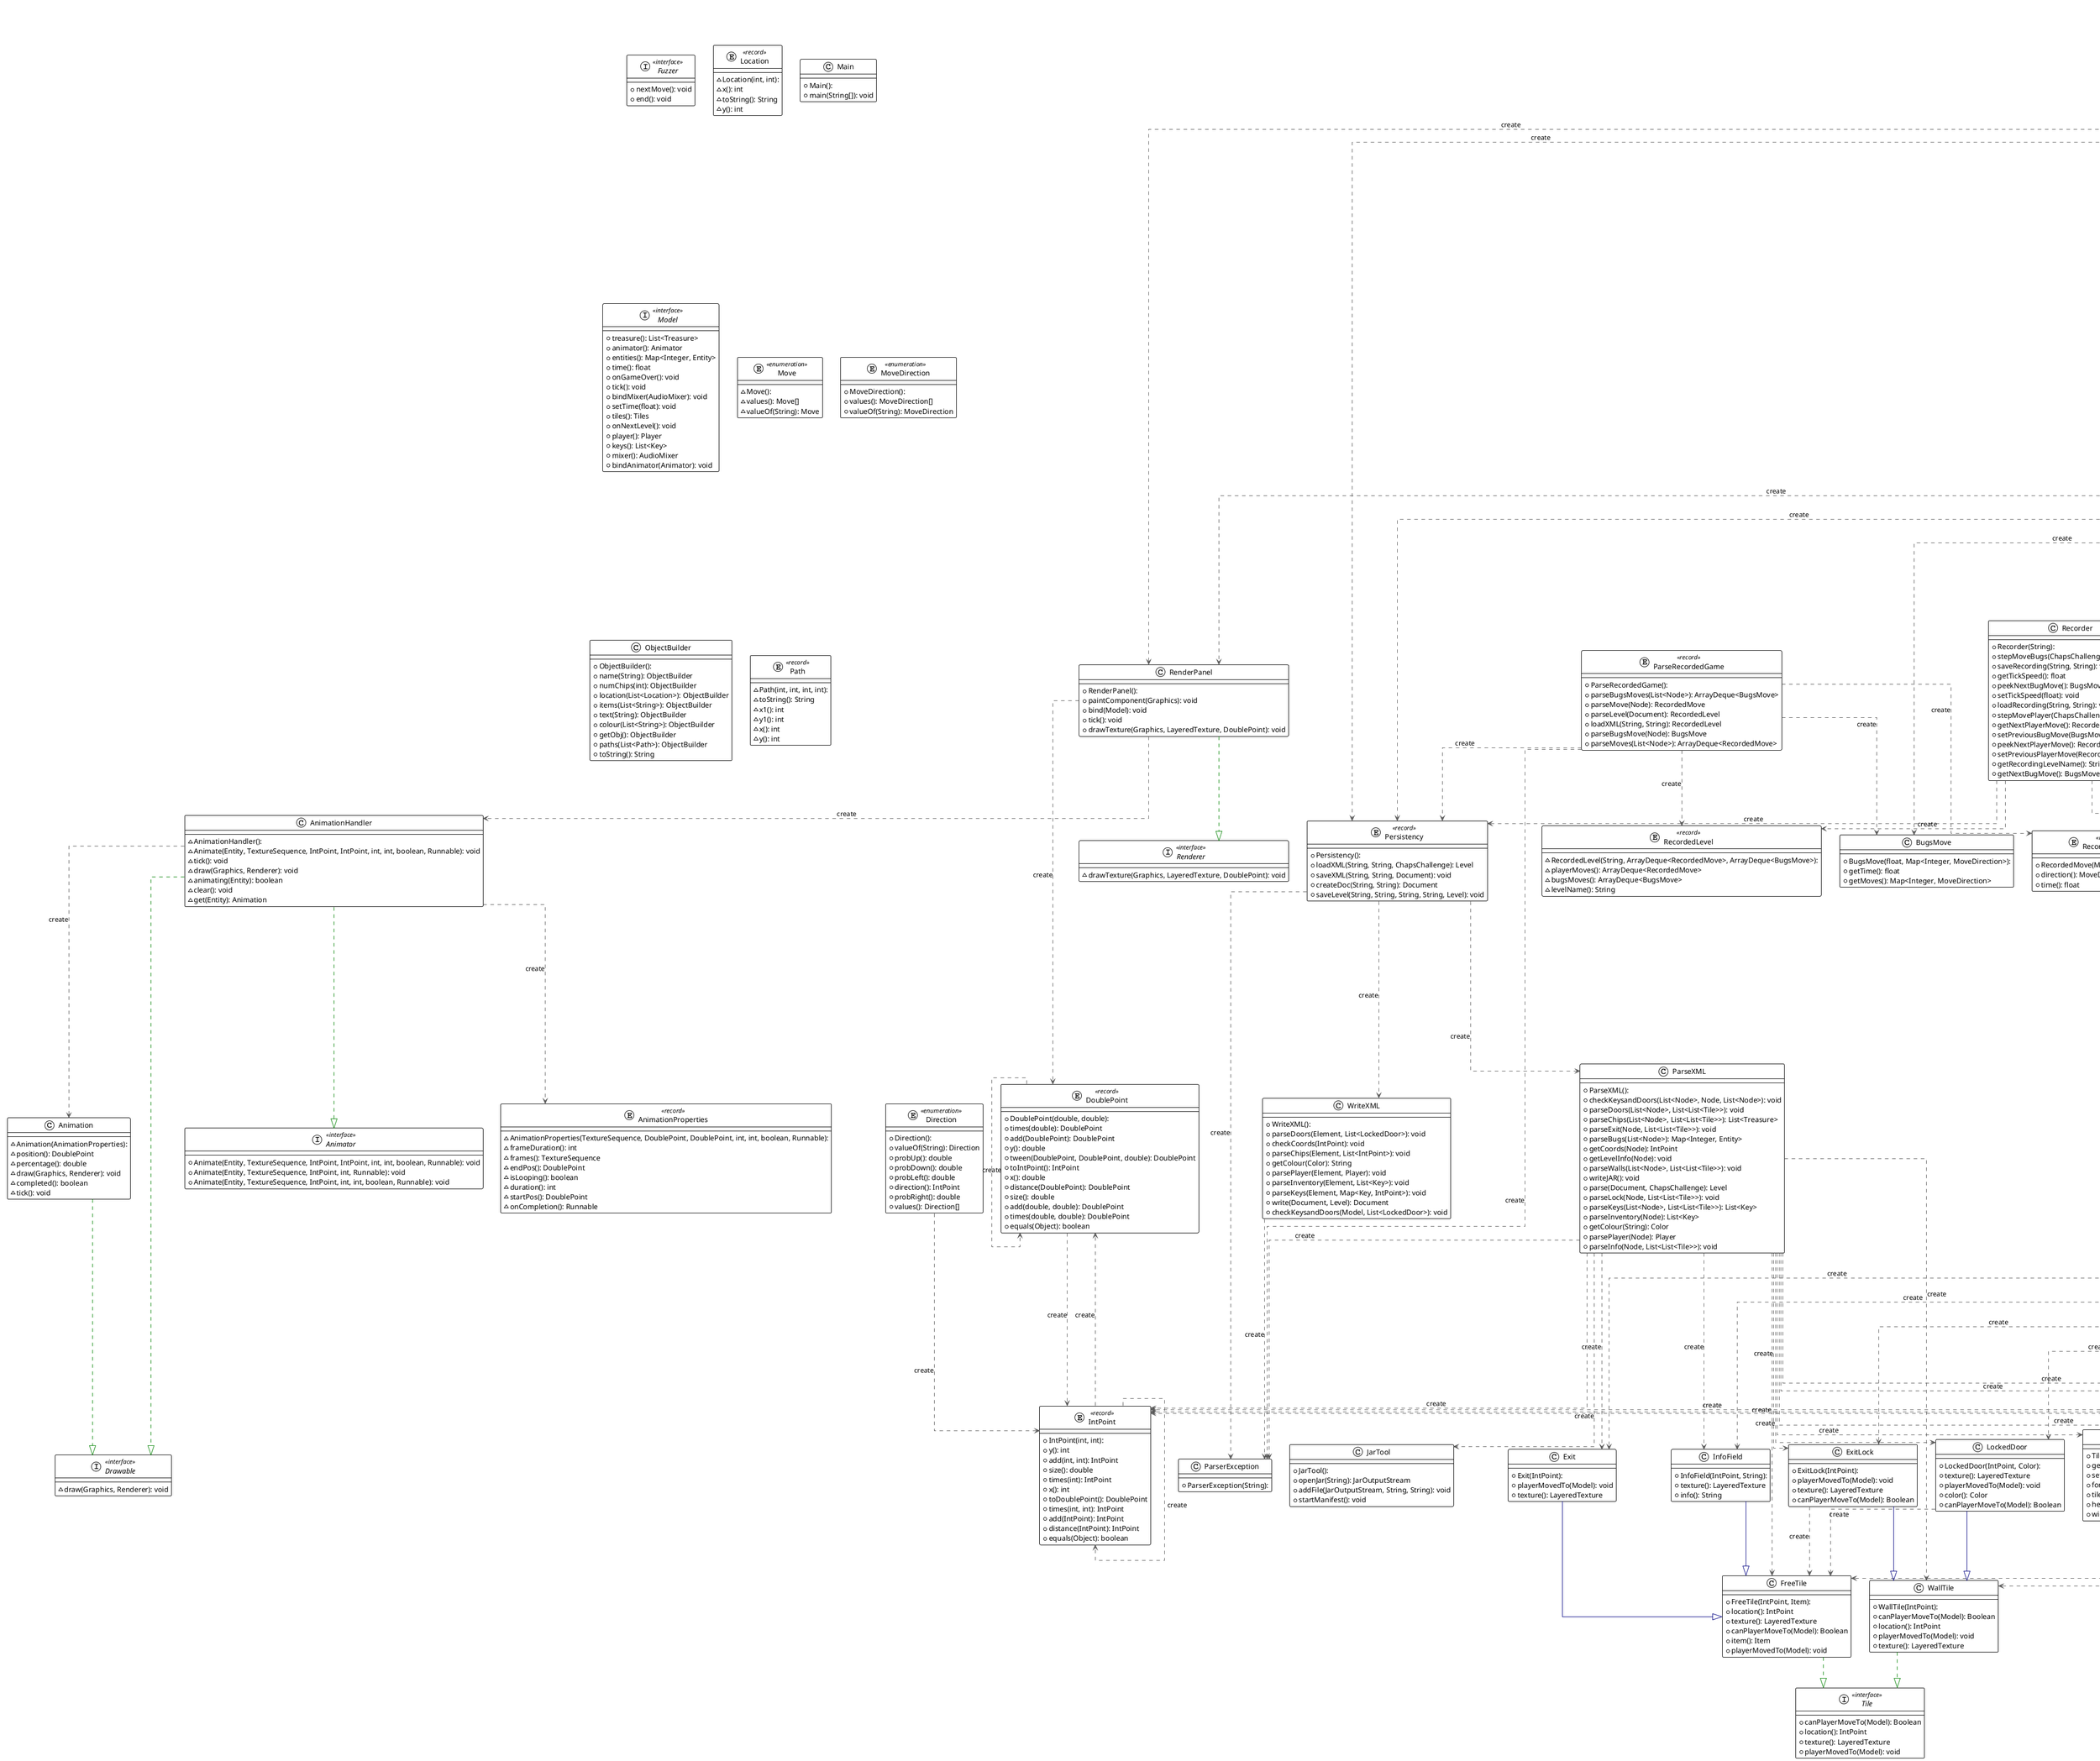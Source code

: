 @startuml

!theme plain
top to bottom direction
skinparam linetype ortho

class Animation {
  ~ Animation(AnimationProperties): 
  ~ position(): DoublePoint
  ~ percentage(): double
  ~ draw(Graphics, Renderer): void
  ~ completed(): boolean
  ~ tick(): void
}
class AnimationHandler {
  ~ AnimationHandler(): 
  ~ Animate(Entity, TextureSequence, IntPoint, IntPoint, int, int, boolean, Runnable): void
  ~ tick(): void
  ~ draw(Graphics, Renderer): void
  ~ animating(Entity): boolean
  ~ clear(): void
  ~ get(Entity): Animation
}
entity AnimationProperties << record >> {
  ~ AnimationProperties(TextureSequence, DoublePoint, DoublePoint, int, int, boolean, Runnable): 
  ~ frameDuration(): int
  ~ frames(): TextureSequence
  ~ endPos(): DoublePoint
  ~ isLooping(): boolean
  ~ duration(): int
  ~ startPos(): DoublePoint
  ~ onCompletion(): Runnable
}
enum Animations << enumeration >> {
  + Animations(LayeredTexture[]): 
  + values(): Animations[]
  + valueOf(String): Animations
  + frames(): List<LayeredTexture>
}
interface Animator << interface >> {
  + Animate(Entity, TextureSequence, IntPoint, IntPoint, int, int, boolean, Runnable): void
  + Animate(Entity, TextureSequence, IntPoint, int, Runnable): void
  + Animate(Entity, TextureSequence, IntPoint, int, int, boolean, Runnable): void
}
class AudioMixer {
  + AudioMixer(): 
  + pauseAll(): void
  + closeAll(): void
  + add(Playable): void
  + add(Playable, boolean): void
  + playAll(): void
}
class BetterTimer {
  ~ BetterTimer(int, Runnable): 
  ~ start(): void
  ~ stop(): void
  ~ isRunning(): boolean
}
class Bug {
  + Bug(IntPoint): 
  + location(): IntPoint
  + texture(): LayeredTexture
  + calculateDirection(): Direction
  + move(Direction, Model): void
  + tick(Model): void
  + direction(): Direction
}
class BugsMove {
  + BugsMove(float, Map<Integer, MoveDirection>): 
  + getTime(): float
  + getMoves(): Map<Integer, MoveDirection>
}
class ChapsChallenge {
  + ChapsChallenge(): 
  + pauseTheSounds(): void
  + gameScreen(String): void
  + gameEnd(boolean): void
  + tilesArray(): List<List<Pair<Integer, Integer>>>
  + stepMove(): void
  + stepMoveListener(): void
  + viewControls(): void
  + treasureLeft(): int
  + resumeTheSounds(): void
  + recordedGame(String): void
  + retry(): void
  + performAction(String): void
  + autoReplayListener(JButton): void
  + getExit(): Pair<Integer, Integer>
  + closeTheSounds(): void
  + saveAndExit(): void
  + getBugPositions(): List<Pair<Integer, Integer>>
  + loadRecordedGame(): void
  + newGame(String): boolean
  + menuScreen(): void
  + gameHelp(): void
  + levelNameFormat(): String
  + prepareMusic(): void
  + setCurrentMove(MoveDirection): void
  + newRecordedGame(String): boolean
  + rightTextFormat(): String
  + bindFuzzer(Fuzzer): void
  + leftTextFormat(): String
  + getItems(): List<Pair<Integer, Integer>>
  + getPlayerKeys(): List<Integer>
  + canMoveTo(Pair<Integer, Integer>): boolean
  + moveBugs(Map<Integer, MoveDirection>): void
  + getPlayerPosition(): Pair<Integer, Integer>
  + getCurrentMove(): MoveDirection
  + replayRecording(): void
  + saveRecording(): void
  + loadGame(): void
  + animating(): boolean
}
class Controller {
  + Controller(ChapsChallenge): 
}
enum Direction << enumeration >> {
  + Direction(): 
  + valueOf(String): Direction
  + probUp(): double
  + probDown(): double
  + probLeft(): double
  + direction(): IntPoint
  + probRight(): double
  + values(): Direction[]
}
class DomainTests {
  + DomainTests(): 
  + failedLevelCreation2(): void
  + checkTextures1(): void
  + checkTextures7(): void
  + validPlayerMovement4(): void
  + checkTextures9(): void
  + checkTextures5(): void
  + validPlayerMovement6(): void
  + checkTextures2(): void
  + checkTextures8(): void
  + checkTextures4(): void
  + invalidPlayerMovement5(): void
  + validPlayerMovement7(): void
  + validPlayerMovement2(): void
  + bugNoDirection1(): void
  + validBugMovement1(): void
  + invalidBugMovement3(): void
  + bugOutOfBounds3(): void
  + validPlayerMovement3(): void
  + invalidPlayerMovement2(): void
  + invalidPlayerMovement4(): void
  + validPlayerMovement1(): void
  + invalidBugMovement1(): void
  + makeTestLevel1(Color): Level
  + successfulLevelCreation1(): void
  + invalidPlayerMovement1(): void
  + playerOutOfBounds1(): void
  + playerOutOfBounds3(): void
  + randomBugMovements(): void
  + checkTextures3(): void
  + validPlayerMovement5(): void
  + bugOutOfBounds1(): void
  + validBugMovement2(): void
  + invalidPlayerMovement6(): void
  + checkTextures6(): void
  + bugOutOfBounds2(): void
  + playerOutOfBounds2(): void
  + makeTestLevel2(): Level
  + playerNoDirection1(): void
  + invalidBugMovement2(): void
  + invalidPlayerMovement3(): void
  + failedLevelCreation1(): void
}
entity DoublePoint << record >> {
  + DoublePoint(double, double): 
  + times(double): DoublePoint
  + add(DoublePoint): DoublePoint
  + y(): double
  + tween(DoublePoint, DoublePoint, double): DoublePoint
  + toIntPoint(): IntPoint
  + x(): double
  + distance(DoublePoint): DoublePoint
  + size(): double
  + add(double, double): DoublePoint
  + times(double, double): DoublePoint
  + equals(Object): boolean
}
interface Drawable << interface >> {
  ~ draw(Graphics, Renderer): void
}
interface Entity << interface >> {
  + texture(): LayeredTexture
  + tick(Model): void
  + move(Direction, Model): void
  + location(): IntPoint
}
class Exit {
  + Exit(IntPoint): 
  + playerMovedTo(Model): void
  + texture(): LayeredTexture
}
class ExitLock {
  + ExitLock(IntPoint): 
  + playerMovedTo(Model): void
  + texture(): LayeredTexture
  + canPlayerMoveTo(Model): Boolean
}
class FreeTile {
  + FreeTile(IntPoint, Item): 
  + location(): IntPoint
  + texture(): LayeredTexture
  + canPlayerMoveTo(Model): Boolean
  + item(): Item
  + playerMovedTo(Model): void
}
class FuzzTest {
  + FuzzTest(): 
  + performMovementTest(String, boolean): void
  + test2(): void
  + testMoves(Iterator<Move>, ChapsChallenge): void
  + test1(): void
}
interface Fuzzer << interface >> {
  + nextMove(): void
  + end(): void
}
class GameEndScreen {
  + GameEndScreen(ChapsChallenge, boolean, float): 
  + make(): JPanel
}
class GameHelpScreen {
  + GameHelpScreen(ChapsChallenge): 
  + make(): JPanel
}
class InfoField {
  + InfoField(IntPoint, String): 
  + texture(): LayeredTexture
  + info(): String
}
entity IntPoint << record >> {
  + IntPoint(int, int): 
  + y(): int
  + add(int, int): IntPoint
  + size(): double
  + times(int): IntPoint
  + x(): int
  + toDoublePoint(): DoublePoint
  + times(int, int): IntPoint
  + add(IntPoint): IntPoint
  + distance(IntPoint): IntPoint
  + equals(Object): boolean
}
interface Item << interface >> {
  + texture(): LayeredTexture
  + pickUp(Model): void
}
interface JHelper << interface >> {
  + addComponents(JPanel, Component[]): void
  + make(): JPanel
  + createButton(String, int, int, int, int, Font, ActionListener): JButton
  + createLabel(String, int, Font, int, int, int, int): JLabel
}
class JarTool {
  + JarTool(): 
  + openJar(String): JarOutputStream
  + addFile(JarOutputStream, String, String): void
  + startManifest(): void
}
class Key {
  + Key(Color): 
  + pickUp(Model): void
  + color(): Color
  + texture(): LayeredTexture
}
class Keys {
  ~ Keys(): 
  ~ keyTyped(KeyEvent): void
  ~ keyPressed(KeyEvent): void
  ~ setAction(int, Runnable, Runnable, boolean): void
  ~ keyReleased(KeyEvent): void
}
interface LayeredTexture << interface >> {
  + layerCount(): int
  + bottom(): Texture
  + frames(): List<LayeredTexture>
  + first(): LayeredTexture
  + last(): LayeredTexture
  + stack(LayeredTexture): LayeredTexture
  + frameCount(): int
  + layers(): List<Texture>
  + tint(LayeredTexture, Color, BiFunction<List<Texture>, Color, List<Texture>>): LayeredTexture
  + top(): Texture
  + iterator(): Iterator<Texture>
  + tint(Color): LayeredTexture
  + tint(Color, BiFunction<List<Texture>, Color, List<Texture>>): LayeredTexture
}
enum LayeredTextures << enumeration >> {
  + LayeredTextures(Texture[]): 
  + LayeredTextures(int, Texture[]): 
  + tintLayer(List<Texture>, Color, int): List<Texture>
  + values(): LayeredTextures[]
  + layers(): List<Texture>
  + tint(Color): LayeredTexture
  + valueOf(String): LayeredTextures
}
entity Level << record >> {
  + Level(Model): 
  + makeLevel(Player, Map<Integer, Entity>, List<Key>, List<Treasure>, Tiles, Runnable, Runnable): Level
  + model(): Model
}
entity Location << record >> {
  ~ Location(int, int): 
  ~ x(): int
  ~ toString(): String
  ~ y(): int
}
class LockedDoor {
  + LockedDoor(IntPoint, Color): 
  + texture(): LayeredTexture
  + playerMovedTo(Model): void
  + color(): Color
  + canPlayerMoveTo(Model): Boolean
}
class Main {
  + Main(): 
  + main(String[]): void
}
class MenuScreen {
  + MenuScreen(ChapsChallenge): 
  + make(): JPanel
}
interface Model << interface >> {
  + treasure(): List<Treasure>
  + animator(): Animator
  + entities(): Map<Integer, Entity>
  + time(): float
  + onGameOver(): void
  + tick(): void
  + bindMixer(AudioMixer): void
  + setTime(float): void
  + tiles(): Tiles
  + onNextLevel(): void
  + player(): Player
  + keys(): List<Key>
  + mixer(): AudioMixer
  + bindAnimator(Animator): void
}
enum Move << enumeration >> {
  ~ Move(): 
  ~ values(): Move[]
  ~ valueOf(String): Move
}
enum MoveDirection << enumeration >> {
  + MoveDirection(): 
  + values(): MoveDirection[]
  + valueOf(String): MoveDirection
}
class NavTile {
  ~ NavTile(Pair<Integer, Integer>): 
  ~ inner(): Pair<Integer, Integer>
  ~ visit(): void
  ~ isVisited(): boolean
  ~ resetVisited(): void
}
class ObjectBuilder {
  + ObjectBuilder(): 
  + name(String): ObjectBuilder
  + numChips(int): ObjectBuilder
  + location(List<Location>): ObjectBuilder
  + items(List<String>): ObjectBuilder
  + text(String): ObjectBuilder
  + colour(List<String>): ObjectBuilder
  + getObj(): ObjectBuilder
  + paths(List<Path>): ObjectBuilder
  + toString(): String
}
entity Pair<T, U> << record >> {
  + Pair(T, U): 
  + first(): T
  + second(): U
}
entity ParseRecordedGame << record >> {
  + ParseRecordedGame(): 
  + parseBugsMoves(List<Node>): ArrayDeque<BugsMove>
  + parseMove(Node): RecordedMove
  + parseLevel(Document): RecordedLevel
  + loadXML(String, String): RecordedLevel
  + parseBugsMove(Node): BugsMove
  + parseMoves(List<Node>): ArrayDeque<RecordedMove>
}
class ParseXML {
  + ParseXML(): 
  + checkKeysandDoors(List<Node>, Node, List<Node>): void
  + parseDoors(List<Node>, List<List<Tile>>): void
  + parseChips(List<Node>, List<List<Tile>>): List<Treasure>
  + parseExit(Node, List<List<Tile>>): void
  + parseBugs(List<Node>): Map<Integer, Entity>
  + getCoords(Node): IntPoint
  + getLevelInfo(Node): void
  + parseWalls(List<Node>, List<List<Tile>>): void
  + writeJAR(): void
  + parse(Document, ChapsChallenge): Level
  + parseLock(Node, List<List<Tile>>): void
  + parseKeys(List<Node>, List<List<Tile>>): List<Key>
  + parseInventory(Node): List<Key>
  + getColour(String): Color
  + parsePlayer(Node): Player
  + parseInfo(Node, List<List<Tile>>): void
}
class ParserException {
  + ParserException(String): 
}
entity Path << record >> {
  ~ Path(int, int, int, int): 
  ~ toString(): String
  ~ x1(): int
  ~ y1(): int
  ~ x(): int
  ~ y(): int
}
entity Persistency << record >> {
  + Persistency(): 
  + loadXML(String, String, ChapsChallenge): Level
  + saveXML(String, String, Document): void
  + createDoc(String, String): Document
  + saveLevel(String, String, String, String, Level): void
}
entity PersistencyTests << record >> {
  ~ PersistencyTests(): 
  ~ TestReadWriteXML2(): void
  ~ TestLoadXML1(): void
  ~ TestInvalidLoadXML2(): void
  ~ TestLoadXML2(): void
  ~ checkTile(List<List<Tile>>, Color): int
  ~ TestReadWriteXML1(): void
  ~ TestInvalidLoadXML4(): void
  ~ TestReadWriteXML3(): void
  ~ TestInvalidLoadXML3(): void
  ~ tick(RenderPanel): void
  ~ TestInvalidLoadXML1(): void
}
interface Playable << interface >> {
  + setLoopCount(int): Playable
  + play(): Playable
  + setLooping(boolean): Playable
  + bindOnClose(Runnable): void
  + close(): void
  + setVolume(float): Playable
  + pause(): Playable
  + normalizeVolume(float): float
}
class Player {
  + Player(IntPoint): 
  + setIsDead(Boolean): void
  + move(Direction, Model): void
  + location(): IntPoint
  + keys(): List<Key>
  + locked(): Boolean
  + isDead(): Boolean
  + setLocked(Boolean): void
  + texture(): LayeredTexture
  + tick(Model): void
}
class RandomMover {
  + RandomMover(int): 
  + next(): Move
  + hasNext(): boolean
}
entity RecordedLevel << record >> {
  ~ RecordedLevel(String, ArrayDeque<RecordedMove>, ArrayDeque<BugsMove>): 
  ~ playerMoves(): ArrayDeque<RecordedMove>
  ~ bugsMoves(): ArrayDeque<BugsMove>
  ~ levelName(): String
}
entity RecordedMove << record >> {
  + RecordedMove(MoveDirection, float): 
  + direction(): MoveDirection
  + time(): float
}
class Recorder {
  + Recorder(String): 
  + stepMoveBugs(ChapsChallenge): void
  + saveRecording(String, String): void
  + getTickSpeed(): float
  + peekNextBugMove(): BugsMove
  + setTickSpeed(float): void
  + loadRecording(String, String): void
  + stepMovePlayer(ChapsChallenge): void
  + getNextPlayerMove(): RecordedMove
  + setPreviousBugMove(BugsMove): void
  + peekNextPlayerMove(): RecordedMove
  + setPreviousPlayerMove(RecordedMove): void
  + getRecordingLevelName(): String
  + getNextBugMove(): BugsMove
}
class RenderPanel {
  + RenderPanel(): 
  + paintComponent(Graphics): void
  + bind(Model): void
  + tick(): void
  + drawTexture(Graphics, LayeredTexture, DoublePoint): void
}
interface Renderer << interface >> {
  ~ drawTexture(Graphics, LayeredTexture, DoublePoint): void
}
entity SaveRecordedGame << record >> {
  + SaveRecordedGame(RecordedLevel): 
  + saveLevel(): Document
  + saveMove(Element, RecordedMove): void
  + saveBugsMoves(Element): void
  + saveBugsMove(Element, BugsMove): void
  + saveMoves(Element): void
  + level(): RecordedLevel
}
enum SoundClips << enumeration >> {
  + SoundClips(): 
  + values(): SoundClips[]
  + generate(): Playable
  + valueOf(String): SoundClips
}
enum SoundLines << enumeration >> {
  + SoundLines(): 
  + values(): SoundLines[]
  + generate(): Playable
  + valueOf(String): SoundLines
}
class StrategicMover {
  + StrategicMover(ChapsChallenge): 
  + next(): Move
  + hasNext(): boolean
  + bfs(Pair<Integer, Integer>, Predicate<NavTile>): Deque<Move>
}
interface Texture << interface >> {
  + getTexture(): BufferedImage
  + bottom(): Texture
  + top(): Texture
  + layerCount(): int
  + tint(Color): Texture
  + layers(): List<Texture>
}
interface TextureSequence << interface >> {
  + first(): LayeredTexture
  + frameCount(): int
  + get(int): LayeredTexture
  + frames(): List<LayeredTexture>
  + last(): LayeredTexture
}
enum Textures << enumeration >> {
  + Textures(): 
  + getTexture(): BufferedImage
  + values(): Textures[]
  + valueOf(String): Textures
}
class ThreadedClip {
  + ThreadedClip(InputStream): 
  + play(): Playable
  + bindOnClose(Runnable): void
  + setLoopCount(int): Playable
  + setVolume(float): Playable
  + pause(): Playable
  + close(): void
  + setLooping(boolean): Playable
}
class ThreadedLine {
  + ThreadedLine(File): 
  + setVolume(float): Playable
  + play(): Playable
  + setLoopCount(int): Playable
  + constructStream(File): void
  + pause(): Playable
  + close(): void
  + writeBuffer(): void
  + bindOnClose(Runnable): void
  + setLooping(boolean): Playable
  + isActive(): boolean
}
interface Tile << interface >> {
  + canPlayerMoveTo(Model): Boolean
  + location(): IntPoint
  + texture(): LayeredTexture
  + playerMovedTo(Model): void
}
class Tiles {
  + Tiles(List<List<Tile>>, int, int): 
  + getTile(IntPoint): Tile
  + setTile(IntPoint, Tile): void
  + forEach(IntPoint, int, int, Consumer<Tile>): void
  + tiles(): List<List<Tile>>
  + height(): int
  + width(): int
}
interface Tintable<R> << interface >> {
  ~ tintBufferedImage(BufferedImage, Color): BufferedImage
  ~ tint(Color): R
}
class Treasure {
  + Treasure(): 
  + texture(): LayeredTexture
  + pickUp(Model): void
}
class ViewControlsScreen {
  + ViewControlsScreen(ChapsChallenge): 
  + make(): JPanel
}
class WallTile {
  + WallTile(IntPoint): 
  + canPlayerMoveTo(Model): Boolean
  + location(): IntPoint
  + playerMovedTo(Model): void
  + texture(): LayeredTexture
}
class WriteXML {
  + WriteXML(): 
  + parseDoors(Element, List<LockedDoor>): void
  + checkCoords(IntPoint): void
  + parseChips(Element, List<IntPoint>): void
  + getColour(Color): String
  + parsePlayer(Element, Player): void
  + parseInventory(Element, List<Key>): void
  + parseKeys(Element, Map<Key, IntPoint>): void
  + write(Document, Level): Document
  + checkKeysandDoors(Model, List<LockedDoor>): void
}

Animation            -[#008200,dashed]-^  Drawable            
AnimationHandler     -[#595959,dashed]->  Animation           : "«create»"
AnimationHandler     -[#595959,dashed]->  AnimationProperties : "«create»"
AnimationHandler     -[#008200,dashed]-^  Animator            
AnimationHandler     -[#008200,dashed]-^  Drawable            
Animations           -[#008200,dashed]-^  TextureSequence     
Bug                  -[#008200,dashed]-^  Entity              
ChapsChallenge       -[#595959,dashed]->  AudioMixer          : "«create»"
ChapsChallenge       -[#595959,dashed]->  BetterTimer         : "«create»"
ChapsChallenge       -[#595959,dashed]->  BugsMove            : "«create»"
ChapsChallenge       -[#595959,dashed]->  Controller          : "«create»"
ChapsChallenge       -[#595959,dashed]->  GameEndScreen       : "«create»"
ChapsChallenge       -[#595959,dashed]->  GameHelpScreen      : "«create»"
ChapsChallenge       -[#595959,dashed]->  IntPoint            : "«create»"
ChapsChallenge       -[#595959,dashed]->  MenuScreen          : "«create»"
ChapsChallenge       -[#595959,dashed]->  Pair                : "«create»"
ChapsChallenge       -[#595959,dashed]->  Persistency         : "«create»"
ChapsChallenge       -[#595959,dashed]->  RecordedMove        : "«create»"
ChapsChallenge       -[#595959,dashed]->  Recorder            : "«create»"
ChapsChallenge       -[#595959,dashed]->  RenderPanel         : "«create»"
ChapsChallenge       -[#595959,dashed]->  ViewControlsScreen  : "«create»"
Controller           -[#000082,plain]-^  Keys                
Direction            -[#595959,dashed]->  IntPoint            : "«create»"
DomainTests          -[#595959,dashed]->  AudioMixer          : "«create»"
DomainTests          -[#595959,dashed]->  Bug                 : "«create»"
DomainTests          -[#595959,dashed]->  Exit                : "«create»"
DomainTests          -[#595959,dashed]->  ExitLock            : "«create»"
DomainTests          -[#595959,dashed]->  FreeTile            : "«create»"
DomainTests          -[#595959,dashed]->  InfoField           : "«create»"
DomainTests          -[#595959,dashed]->  IntPoint            : "«create»"
DomainTests          -[#595959,dashed]->  Key                 : "«create»"
DomainTests          -[#595959,dashed]->  LockedDoor          : "«create»"
DomainTests          -[#595959,dashed]->  Player              : "«create»"
DomainTests          -[#595959,dashed]->  Tiles               : "«create»"
DomainTests          -[#595959,dashed]->  Treasure            : "«create»"
DomainTests          -[#595959,dashed]->  WallTile            : "«create»"
DoublePoint          -[#595959,dashed]->  DoublePoint         : "«create»"
DoublePoint          -[#595959,dashed]->  IntPoint            : "«create»"
Exit                 -[#000082,plain]-^  FreeTile            
ExitLock             -[#595959,dashed]->  FreeTile            : "«create»"
ExitLock             -[#000082,plain]-^  WallTile            
FreeTile             -[#008200,dashed]-^  Tile                
FuzzTest             -[#595959,dashed]->  ChapsChallenge      : "«create»"
FuzzTest             -[#595959,dashed]->  RandomMover         : "«create»"
FuzzTest             -[#595959,dashed]->  StrategicMover      : "«create»"
GameEndScreen        -[#008200,dashed]-^  JHelper             
GameHelpScreen       -[#008200,dashed]-^  JHelper             
InfoField            -[#000082,plain]-^  FreeTile            
IntPoint             -[#595959,dashed]->  DoublePoint         : "«create»"
IntPoint             -[#595959,dashed]->  IntPoint            : "«create»"
Key                  -[#008200,dashed]-^  Item                
LayeredTexture       -[#008200,plain]-^  TextureSequence     
LayeredTexture       -[#008200,plain]-^  Tintable            
LayeredTextures      -[#008200,dashed]-^  LayeredTexture      
Level                -[#595959,dashed]->  Level               : "«create»"
LockedDoor           -[#595959,dashed]->  FreeTile            : "«create»"
LockedDoor           -[#000082,plain]-^  WallTile            
MenuScreen           -[#008200,dashed]-^  JHelper             
ParseRecordedGame    -[#595959,dashed]->  BugsMove            : "«create»"
ParseRecordedGame    -[#595959,dashed]->  ParserException     : "«create»"
ParseRecordedGame    -[#595959,dashed]->  Persistency         : "«create»"
ParseRecordedGame    -[#595959,dashed]->  RecordedLevel       : "«create»"
ParseRecordedGame    -[#595959,dashed]->  RecordedMove        : "«create»"
ParseXML             -[#595959,dashed]->  Exit                : "«create»"
ParseXML             -[#595959,dashed]->  ExitLock            : "«create»"
ParseXML             -[#595959,dashed]->  FreeTile            : "«create»"
ParseXML             -[#595959,dashed]->  InfoField           : "«create»"
ParseXML             -[#595959,dashed]->  IntPoint            : "«create»"
ParseXML             -[#595959,dashed]->  JarTool             : "«create»"
ParseXML             -[#595959,dashed]->  Key                 : "«create»"
ParseXML             -[#595959,dashed]->  LockedDoor          : "«create»"
ParseXML             -[#595959,dashed]->  ParserException     : "«create»"
ParseXML             -[#595959,dashed]->  Player              : "«create»"
ParseXML             -[#595959,dashed]->  Tiles               : "«create»"
ParseXML             -[#595959,dashed]->  Treasure            : "«create»"
ParseXML             -[#595959,dashed]->  WallTile            : "«create»"
Persistency          -[#595959,dashed]->  ParseXML            : "«create»"
Persistency          -[#595959,dashed]->  ParserException     : "«create»"
Persistency          -[#595959,dashed]->  WriteXML            : "«create»"
PersistencyTests     -[#595959,dashed]->  AudioMixer          : "«create»"
PersistencyTests     -[#595959,dashed]->  ChapsChallenge      : "«create»"
PersistencyTests     -[#595959,dashed]->  IntPoint            : "«create»"
PersistencyTests     -[#595959,dashed]->  Persistency         : "«create»"
PersistencyTests     -[#595959,dashed]->  RenderPanel         : "«create»"
Player               -[#008200,dashed]-^  Entity              
Recorder             -[#595959,dashed]->  Persistency         : "«create»"
Recorder             -[#595959,dashed]->  RecordedLevel       : "«create»"
Recorder             -[#595959,dashed]->  SaveRecordedGame    : "«create»"
RenderPanel          -[#595959,dashed]->  AnimationHandler    : "«create»"
RenderPanel          -[#595959,dashed]->  DoublePoint         : "«create»"
RenderPanel          -[#008200,dashed]-^  Renderer            
SoundClips           -[#595959,dashed]->  ThreadedClip        : "«create»"
SoundLines           -[#595959,dashed]->  ThreadedLine        : "«create»"
StrategicMover       -[#595959,dashed]->  NavTile             : "«create»"
StrategicMover       -[#595959,dashed]->  Pair                : "«create»"
Texture              -[#008200,plain]-^  LayeredTexture      
Textures             -[#008200,dashed]-^  Texture             
ThreadedClip         -[#008200,dashed]-^  Playable            
ThreadedLine         -[#008200,dashed]-^  Playable            
Treasure             -[#008200,dashed]-^  Item                
ViewControlsScreen   -[#008200,dashed]-^  JHelper             
WallTile             -[#008200,dashed]-^  Tile                
WriteXML             -[#595959,dashed]->  ParserException     : "«create»"
@enduml
